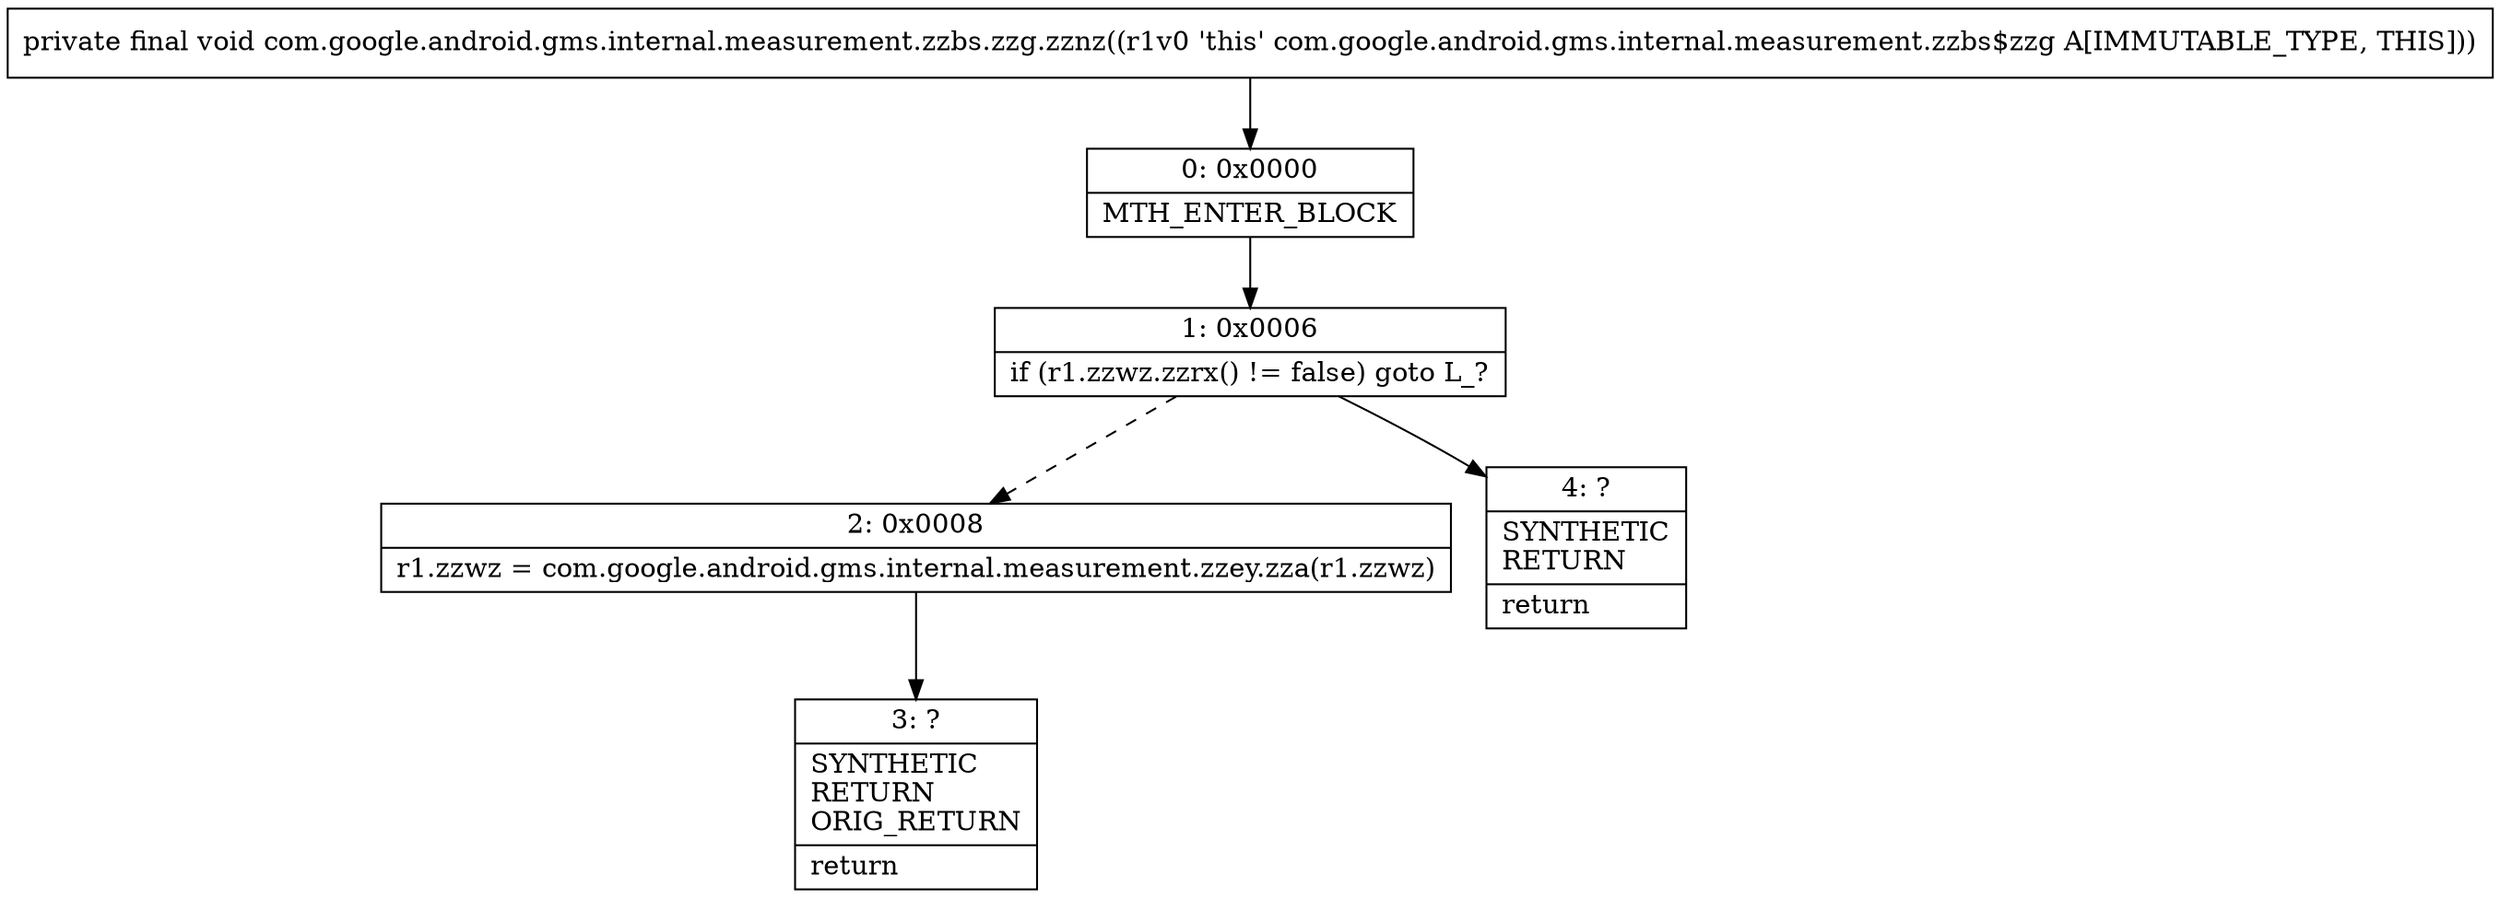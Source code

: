digraph "CFG forcom.google.android.gms.internal.measurement.zzbs.zzg.zznz()V" {
Node_0 [shape=record,label="{0\:\ 0x0000|MTH_ENTER_BLOCK\l}"];
Node_1 [shape=record,label="{1\:\ 0x0006|if (r1.zzwz.zzrx() != false) goto L_?\l}"];
Node_2 [shape=record,label="{2\:\ 0x0008|r1.zzwz = com.google.android.gms.internal.measurement.zzey.zza(r1.zzwz)\l}"];
Node_3 [shape=record,label="{3\:\ ?|SYNTHETIC\lRETURN\lORIG_RETURN\l|return\l}"];
Node_4 [shape=record,label="{4\:\ ?|SYNTHETIC\lRETURN\l|return\l}"];
MethodNode[shape=record,label="{private final void com.google.android.gms.internal.measurement.zzbs.zzg.zznz((r1v0 'this' com.google.android.gms.internal.measurement.zzbs$zzg A[IMMUTABLE_TYPE, THIS])) }"];
MethodNode -> Node_0;
Node_0 -> Node_1;
Node_1 -> Node_2[style=dashed];
Node_1 -> Node_4;
Node_2 -> Node_3;
}

